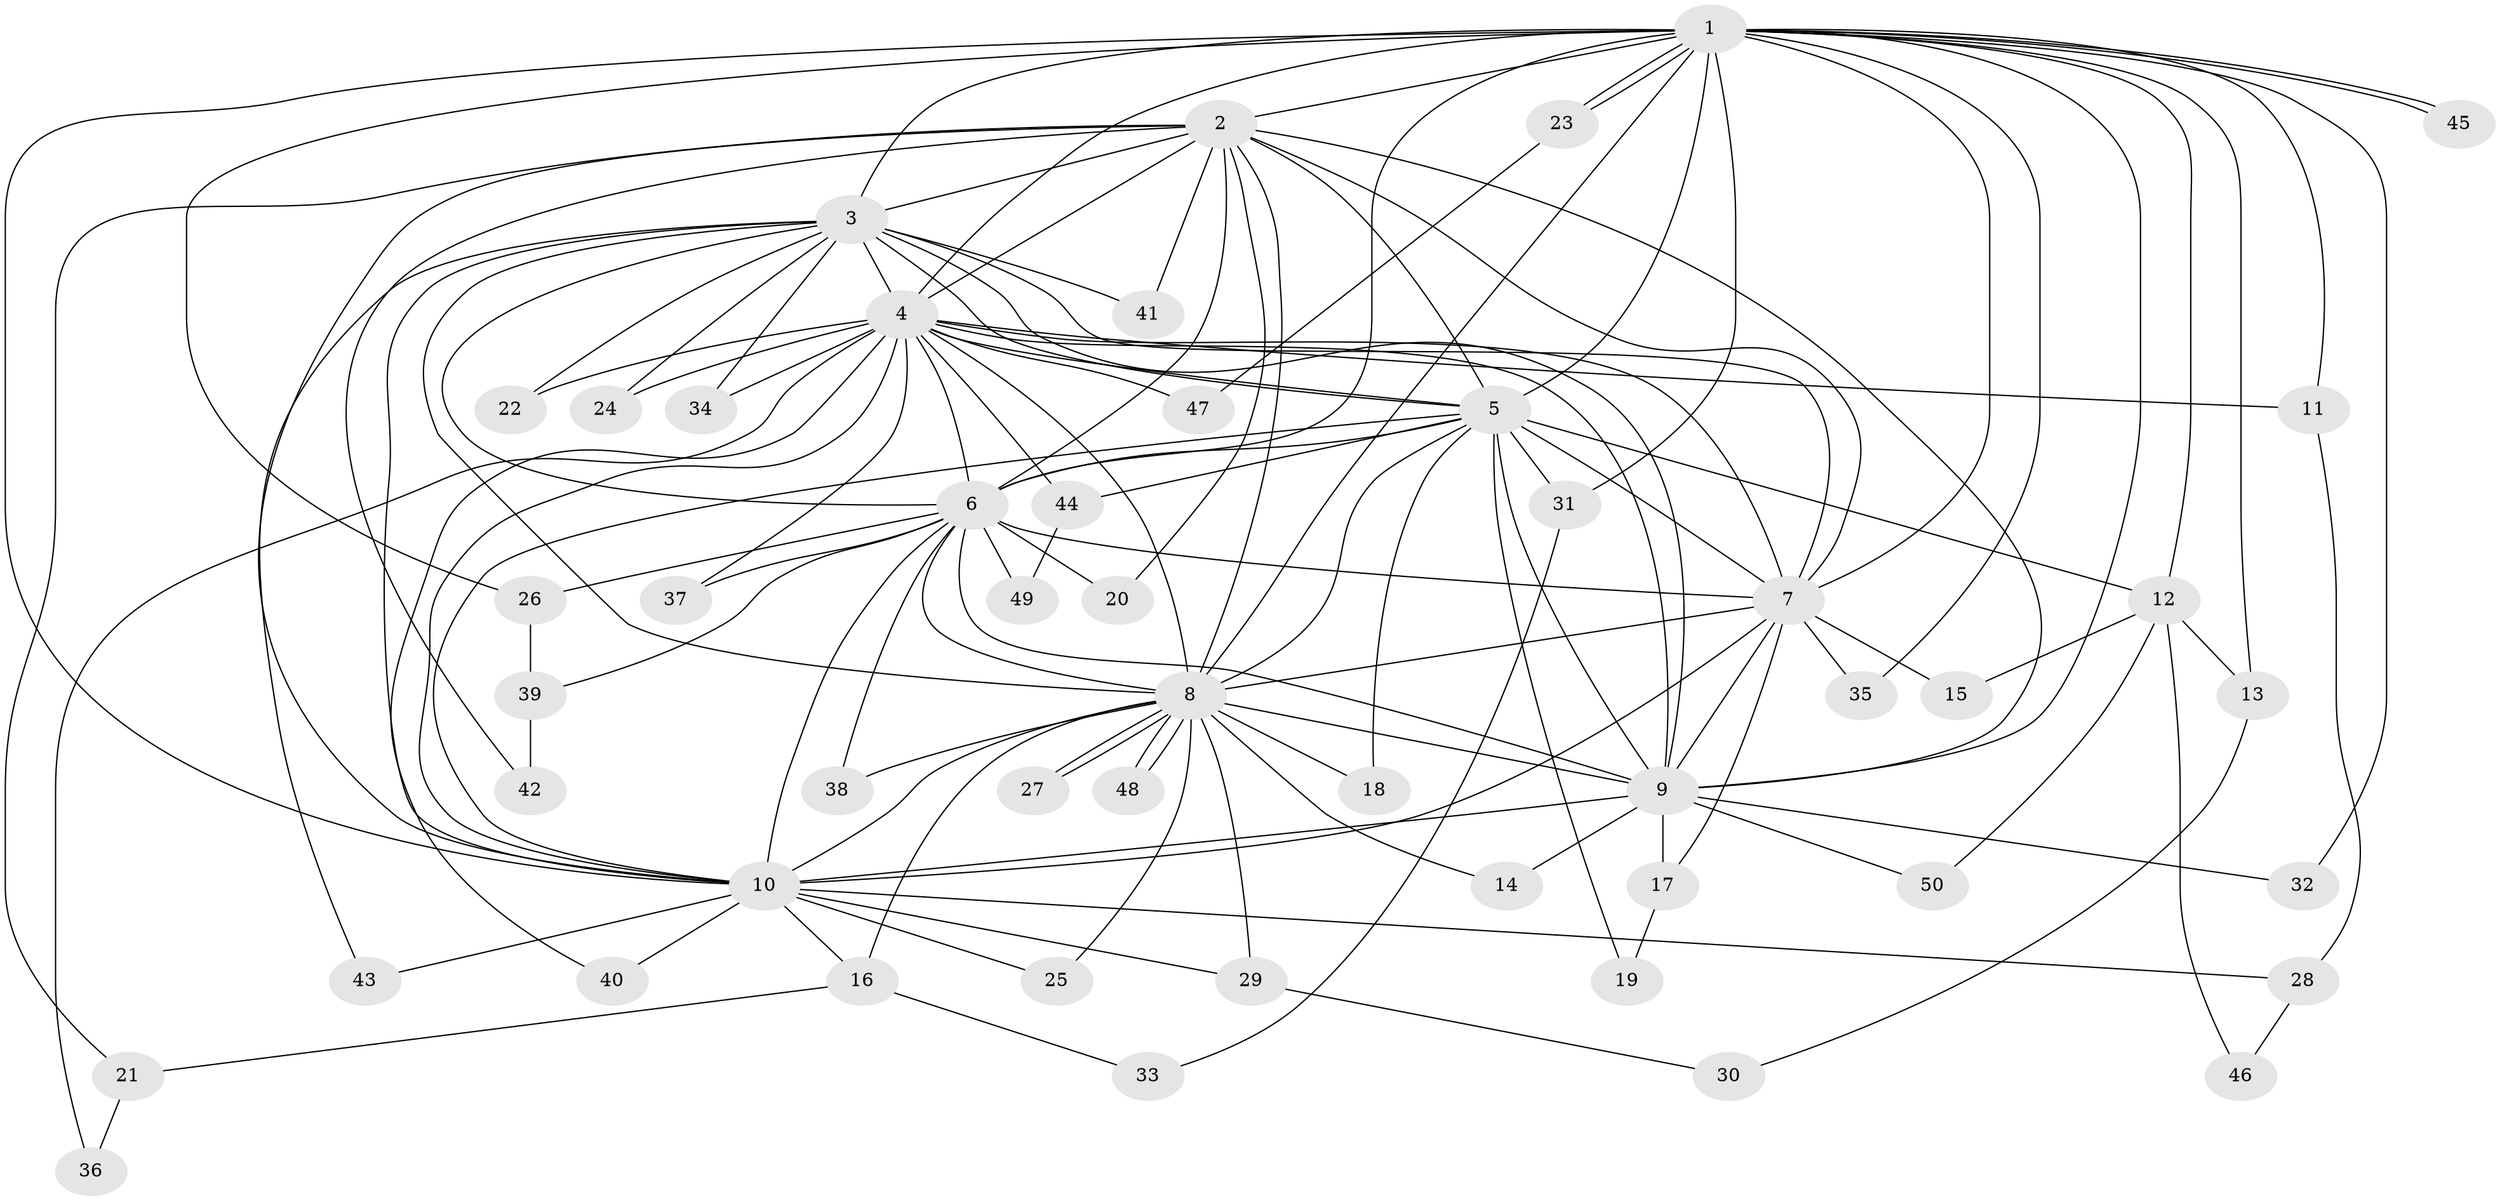 // coarse degree distribution, {18: 0.029411764705882353, 10: 0.029411764705882353, 11: 0.08823529411764706, 17: 0.029411764705882353, 13: 0.029411764705882353, 16: 0.029411764705882353, 3: 0.20588235294117646, 6: 0.029411764705882353, 2: 0.47058823529411764, 5: 0.029411764705882353, 1: 0.029411764705882353}
// Generated by graph-tools (version 1.1) at 2025/41/03/06/25 10:41:43]
// undirected, 50 vertices, 125 edges
graph export_dot {
graph [start="1"]
  node [color=gray90,style=filled];
  1;
  2;
  3;
  4;
  5;
  6;
  7;
  8;
  9;
  10;
  11;
  12;
  13;
  14;
  15;
  16;
  17;
  18;
  19;
  20;
  21;
  22;
  23;
  24;
  25;
  26;
  27;
  28;
  29;
  30;
  31;
  32;
  33;
  34;
  35;
  36;
  37;
  38;
  39;
  40;
  41;
  42;
  43;
  44;
  45;
  46;
  47;
  48;
  49;
  50;
  1 -- 2;
  1 -- 3;
  1 -- 4;
  1 -- 5;
  1 -- 6;
  1 -- 7;
  1 -- 8;
  1 -- 9;
  1 -- 10;
  1 -- 11;
  1 -- 12;
  1 -- 13;
  1 -- 23;
  1 -- 23;
  1 -- 26;
  1 -- 31;
  1 -- 32;
  1 -- 35;
  1 -- 45;
  1 -- 45;
  2 -- 3;
  2 -- 4;
  2 -- 5;
  2 -- 6;
  2 -- 7;
  2 -- 8;
  2 -- 9;
  2 -- 10;
  2 -- 20;
  2 -- 21;
  2 -- 41;
  2 -- 42;
  3 -- 4;
  3 -- 5;
  3 -- 6;
  3 -- 7;
  3 -- 8;
  3 -- 9;
  3 -- 10;
  3 -- 22;
  3 -- 24;
  3 -- 34;
  3 -- 41;
  3 -- 43;
  4 -- 5;
  4 -- 6;
  4 -- 7;
  4 -- 8;
  4 -- 9;
  4 -- 10;
  4 -- 11;
  4 -- 22;
  4 -- 24;
  4 -- 34;
  4 -- 36;
  4 -- 37;
  4 -- 40;
  4 -- 44;
  4 -- 47;
  5 -- 6;
  5 -- 7;
  5 -- 8;
  5 -- 9;
  5 -- 10;
  5 -- 12;
  5 -- 18;
  5 -- 19;
  5 -- 31;
  5 -- 44;
  6 -- 7;
  6 -- 8;
  6 -- 9;
  6 -- 10;
  6 -- 20;
  6 -- 26;
  6 -- 37;
  6 -- 38;
  6 -- 39;
  6 -- 49;
  7 -- 8;
  7 -- 9;
  7 -- 10;
  7 -- 15;
  7 -- 17;
  7 -- 35;
  8 -- 9;
  8 -- 10;
  8 -- 14;
  8 -- 16;
  8 -- 18;
  8 -- 25;
  8 -- 27;
  8 -- 27;
  8 -- 29;
  8 -- 38;
  8 -- 48;
  8 -- 48;
  9 -- 10;
  9 -- 14;
  9 -- 17;
  9 -- 32;
  9 -- 50;
  10 -- 16;
  10 -- 25;
  10 -- 28;
  10 -- 29;
  10 -- 40;
  10 -- 43;
  11 -- 28;
  12 -- 13;
  12 -- 15;
  12 -- 46;
  12 -- 50;
  13 -- 30;
  16 -- 21;
  16 -- 33;
  17 -- 19;
  21 -- 36;
  23 -- 47;
  26 -- 39;
  28 -- 46;
  29 -- 30;
  31 -- 33;
  39 -- 42;
  44 -- 49;
}

